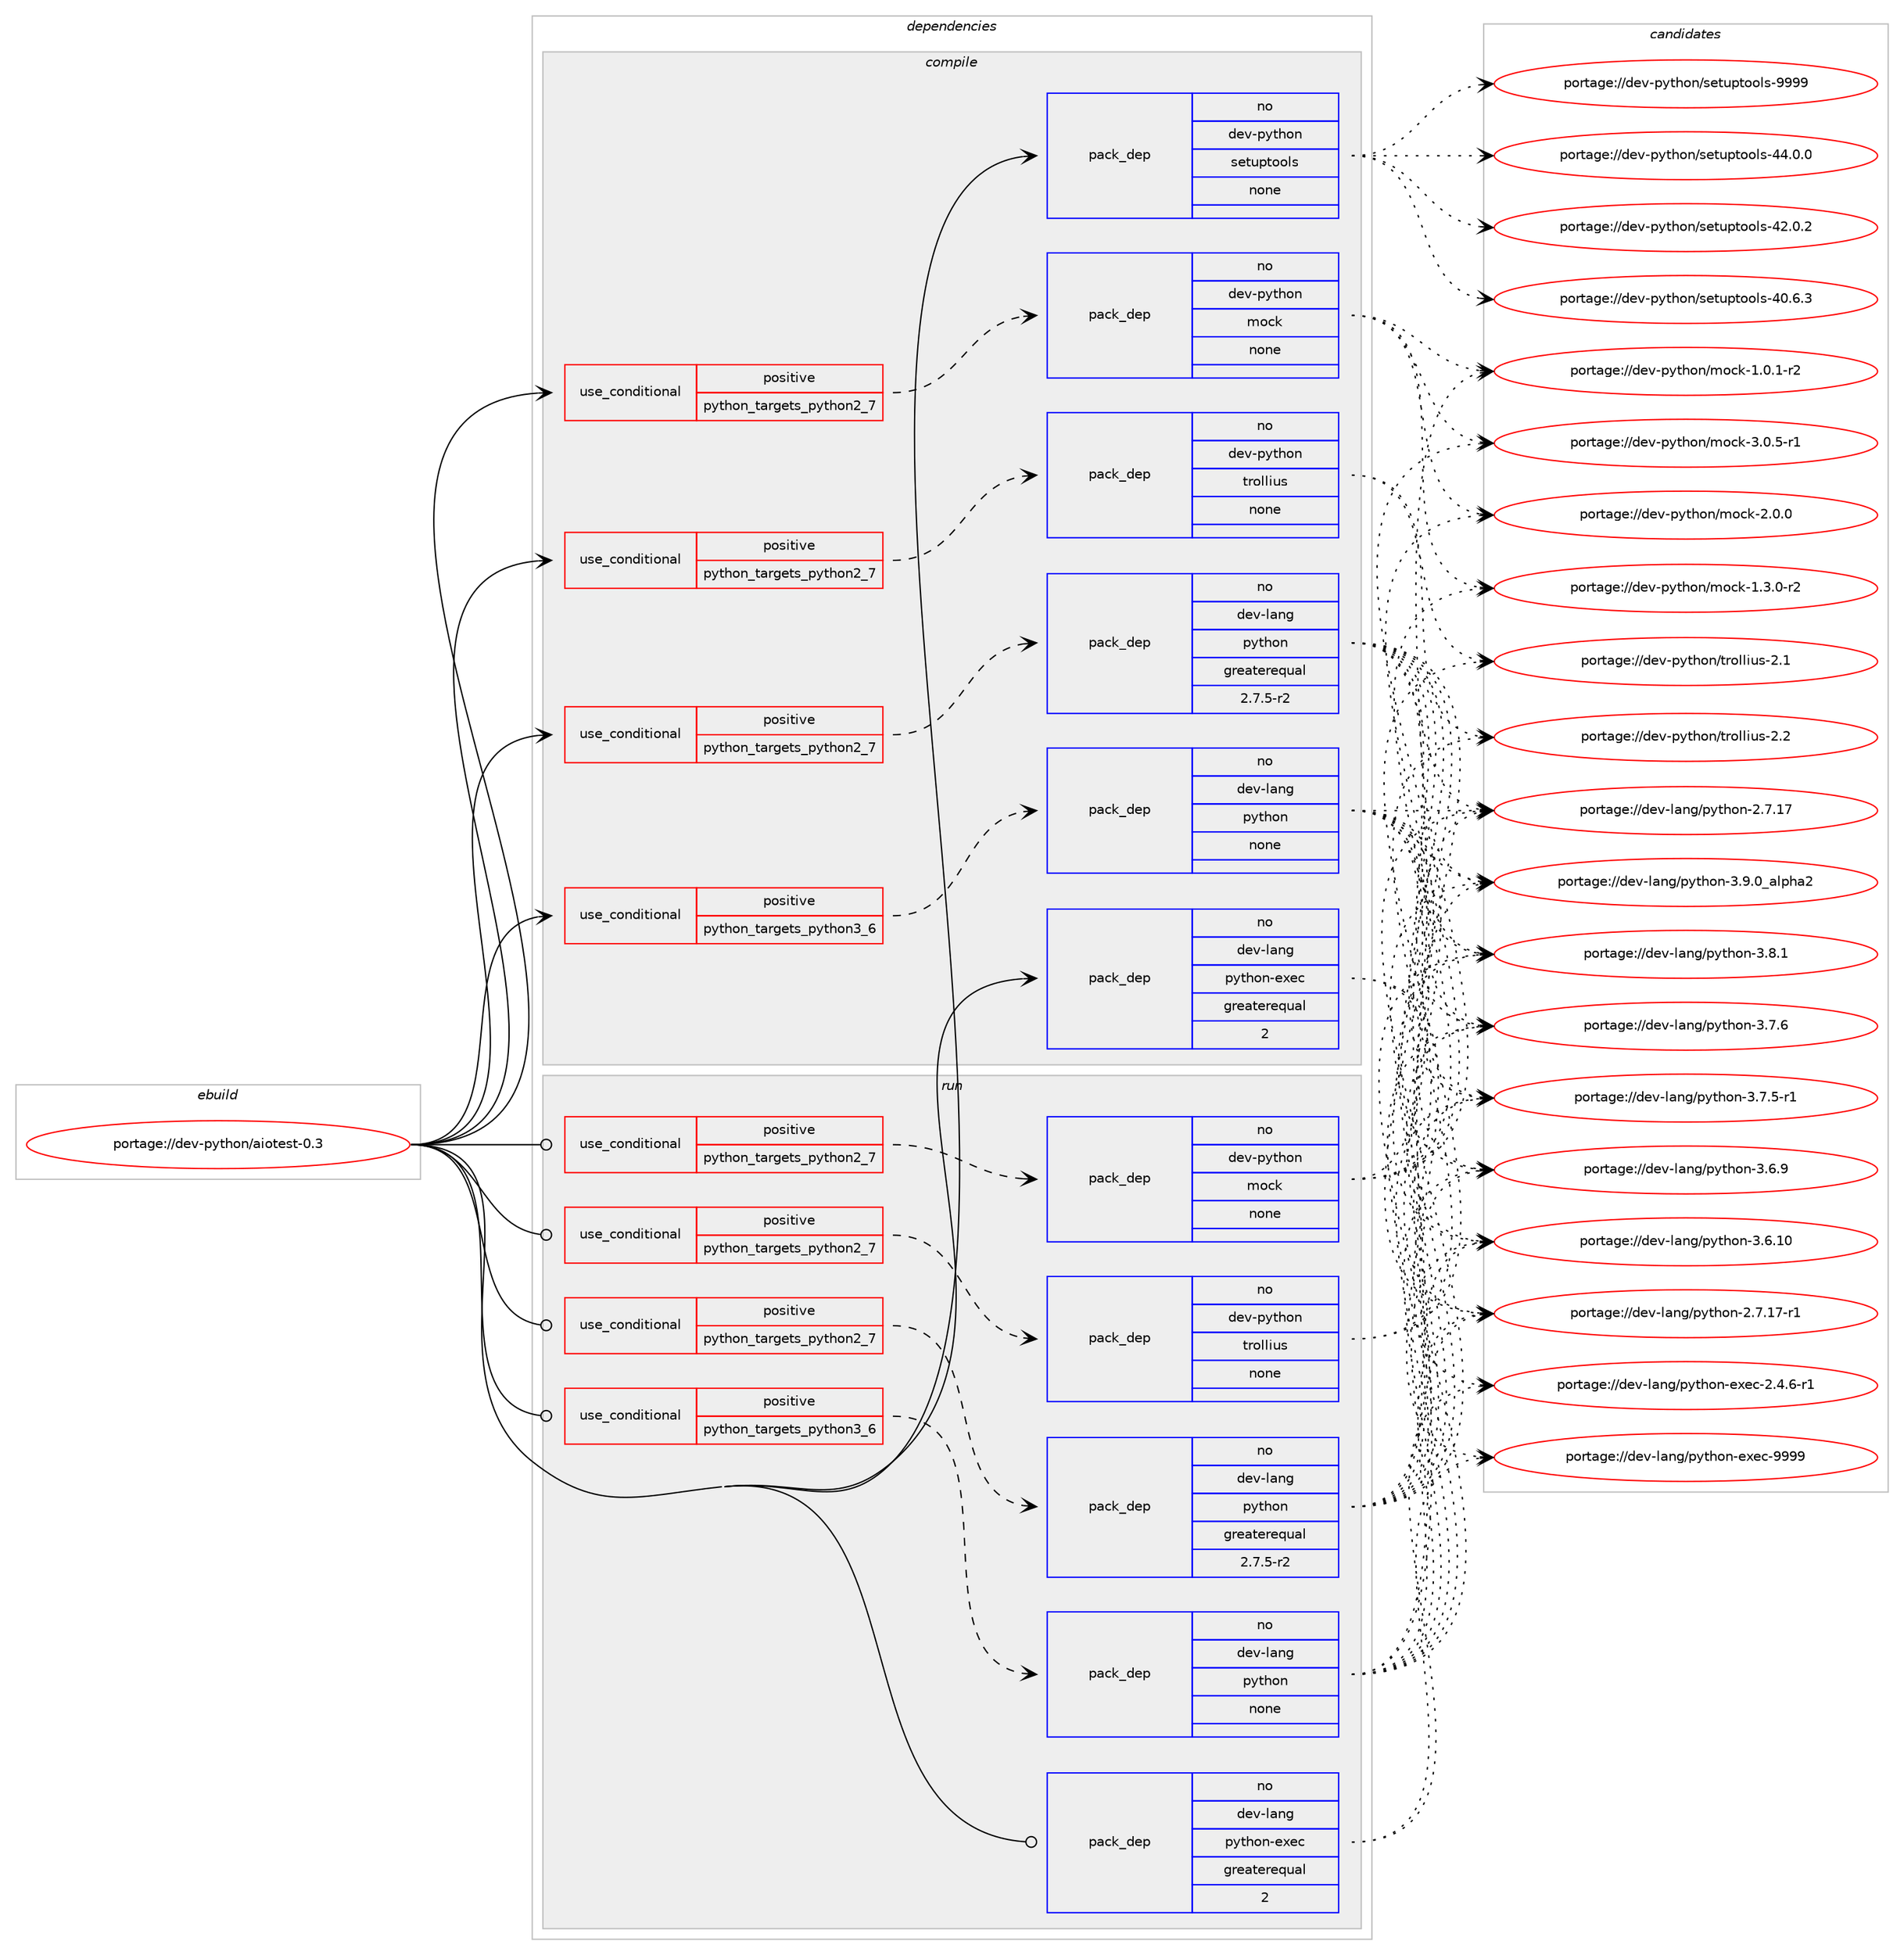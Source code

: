 digraph prolog {

# *************
# Graph options
# *************

newrank=true;
concentrate=true;
compound=true;
graph [rankdir=LR,fontname=Helvetica,fontsize=10,ranksep=1.5];#, ranksep=2.5, nodesep=0.2];
edge  [arrowhead=vee];
node  [fontname=Helvetica,fontsize=10];

# **********
# The ebuild
# **********

subgraph cluster_leftcol {
color=gray;
label=<<i>ebuild</i>>;
id [label="portage://dev-python/aiotest-0.3", color=red, width=4, href="../dev-python/aiotest-0.3.svg"];
}

# ****************
# The dependencies
# ****************

subgraph cluster_midcol {
color=gray;
label=<<i>dependencies</i>>;
subgraph cluster_compile {
fillcolor="#eeeeee";
style=filled;
label=<<i>compile</i>>;
subgraph cond119188 {
dependency472150 [label=<<TABLE BORDER="0" CELLBORDER="1" CELLSPACING="0" CELLPADDING="4"><TR><TD ROWSPAN="3" CELLPADDING="10">use_conditional</TD></TR><TR><TD>positive</TD></TR><TR><TD>python_targets_python2_7</TD></TR></TABLE>>, shape=none, color=red];
subgraph pack347947 {
dependency472151 [label=<<TABLE BORDER="0" CELLBORDER="1" CELLSPACING="0" CELLPADDING="4" WIDTH="220"><TR><TD ROWSPAN="6" CELLPADDING="30">pack_dep</TD></TR><TR><TD WIDTH="110">no</TD></TR><TR><TD>dev-lang</TD></TR><TR><TD>python</TD></TR><TR><TD>greaterequal</TD></TR><TR><TD>2.7.5-r2</TD></TR></TABLE>>, shape=none, color=blue];
}
dependency472150:e -> dependency472151:w [weight=20,style="dashed",arrowhead="vee"];
}
id:e -> dependency472150:w [weight=20,style="solid",arrowhead="vee"];
subgraph cond119189 {
dependency472152 [label=<<TABLE BORDER="0" CELLBORDER="1" CELLSPACING="0" CELLPADDING="4"><TR><TD ROWSPAN="3" CELLPADDING="10">use_conditional</TD></TR><TR><TD>positive</TD></TR><TR><TD>python_targets_python2_7</TD></TR></TABLE>>, shape=none, color=red];
subgraph pack347948 {
dependency472153 [label=<<TABLE BORDER="0" CELLBORDER="1" CELLSPACING="0" CELLPADDING="4" WIDTH="220"><TR><TD ROWSPAN="6" CELLPADDING="30">pack_dep</TD></TR><TR><TD WIDTH="110">no</TD></TR><TR><TD>dev-python</TD></TR><TR><TD>mock</TD></TR><TR><TD>none</TD></TR><TR><TD></TD></TR></TABLE>>, shape=none, color=blue];
}
dependency472152:e -> dependency472153:w [weight=20,style="dashed",arrowhead="vee"];
}
id:e -> dependency472152:w [weight=20,style="solid",arrowhead="vee"];
subgraph cond119190 {
dependency472154 [label=<<TABLE BORDER="0" CELLBORDER="1" CELLSPACING="0" CELLPADDING="4"><TR><TD ROWSPAN="3" CELLPADDING="10">use_conditional</TD></TR><TR><TD>positive</TD></TR><TR><TD>python_targets_python2_7</TD></TR></TABLE>>, shape=none, color=red];
subgraph pack347949 {
dependency472155 [label=<<TABLE BORDER="0" CELLBORDER="1" CELLSPACING="0" CELLPADDING="4" WIDTH="220"><TR><TD ROWSPAN="6" CELLPADDING="30">pack_dep</TD></TR><TR><TD WIDTH="110">no</TD></TR><TR><TD>dev-python</TD></TR><TR><TD>trollius</TD></TR><TR><TD>none</TD></TR><TR><TD></TD></TR></TABLE>>, shape=none, color=blue];
}
dependency472154:e -> dependency472155:w [weight=20,style="dashed",arrowhead="vee"];
}
id:e -> dependency472154:w [weight=20,style="solid",arrowhead="vee"];
subgraph cond119191 {
dependency472156 [label=<<TABLE BORDER="0" CELLBORDER="1" CELLSPACING="0" CELLPADDING="4"><TR><TD ROWSPAN="3" CELLPADDING="10">use_conditional</TD></TR><TR><TD>positive</TD></TR><TR><TD>python_targets_python3_6</TD></TR></TABLE>>, shape=none, color=red];
subgraph pack347950 {
dependency472157 [label=<<TABLE BORDER="0" CELLBORDER="1" CELLSPACING="0" CELLPADDING="4" WIDTH="220"><TR><TD ROWSPAN="6" CELLPADDING="30">pack_dep</TD></TR><TR><TD WIDTH="110">no</TD></TR><TR><TD>dev-lang</TD></TR><TR><TD>python</TD></TR><TR><TD>none</TD></TR><TR><TD></TD></TR></TABLE>>, shape=none, color=blue];
}
dependency472156:e -> dependency472157:w [weight=20,style="dashed",arrowhead="vee"];
}
id:e -> dependency472156:w [weight=20,style="solid",arrowhead="vee"];
subgraph pack347951 {
dependency472158 [label=<<TABLE BORDER="0" CELLBORDER="1" CELLSPACING="0" CELLPADDING="4" WIDTH="220"><TR><TD ROWSPAN="6" CELLPADDING="30">pack_dep</TD></TR><TR><TD WIDTH="110">no</TD></TR><TR><TD>dev-lang</TD></TR><TR><TD>python-exec</TD></TR><TR><TD>greaterequal</TD></TR><TR><TD>2</TD></TR></TABLE>>, shape=none, color=blue];
}
id:e -> dependency472158:w [weight=20,style="solid",arrowhead="vee"];
subgraph pack347952 {
dependency472159 [label=<<TABLE BORDER="0" CELLBORDER="1" CELLSPACING="0" CELLPADDING="4" WIDTH="220"><TR><TD ROWSPAN="6" CELLPADDING="30">pack_dep</TD></TR><TR><TD WIDTH="110">no</TD></TR><TR><TD>dev-python</TD></TR><TR><TD>setuptools</TD></TR><TR><TD>none</TD></TR><TR><TD></TD></TR></TABLE>>, shape=none, color=blue];
}
id:e -> dependency472159:w [weight=20,style="solid",arrowhead="vee"];
}
subgraph cluster_compileandrun {
fillcolor="#eeeeee";
style=filled;
label=<<i>compile and run</i>>;
}
subgraph cluster_run {
fillcolor="#eeeeee";
style=filled;
label=<<i>run</i>>;
subgraph cond119192 {
dependency472160 [label=<<TABLE BORDER="0" CELLBORDER="1" CELLSPACING="0" CELLPADDING="4"><TR><TD ROWSPAN="3" CELLPADDING="10">use_conditional</TD></TR><TR><TD>positive</TD></TR><TR><TD>python_targets_python2_7</TD></TR></TABLE>>, shape=none, color=red];
subgraph pack347953 {
dependency472161 [label=<<TABLE BORDER="0" CELLBORDER="1" CELLSPACING="0" CELLPADDING="4" WIDTH="220"><TR><TD ROWSPAN="6" CELLPADDING="30">pack_dep</TD></TR><TR><TD WIDTH="110">no</TD></TR><TR><TD>dev-lang</TD></TR><TR><TD>python</TD></TR><TR><TD>greaterequal</TD></TR><TR><TD>2.7.5-r2</TD></TR></TABLE>>, shape=none, color=blue];
}
dependency472160:e -> dependency472161:w [weight=20,style="dashed",arrowhead="vee"];
}
id:e -> dependency472160:w [weight=20,style="solid",arrowhead="odot"];
subgraph cond119193 {
dependency472162 [label=<<TABLE BORDER="0" CELLBORDER="1" CELLSPACING="0" CELLPADDING="4"><TR><TD ROWSPAN="3" CELLPADDING="10">use_conditional</TD></TR><TR><TD>positive</TD></TR><TR><TD>python_targets_python2_7</TD></TR></TABLE>>, shape=none, color=red];
subgraph pack347954 {
dependency472163 [label=<<TABLE BORDER="0" CELLBORDER="1" CELLSPACING="0" CELLPADDING="4" WIDTH="220"><TR><TD ROWSPAN="6" CELLPADDING="30">pack_dep</TD></TR><TR><TD WIDTH="110">no</TD></TR><TR><TD>dev-python</TD></TR><TR><TD>mock</TD></TR><TR><TD>none</TD></TR><TR><TD></TD></TR></TABLE>>, shape=none, color=blue];
}
dependency472162:e -> dependency472163:w [weight=20,style="dashed",arrowhead="vee"];
}
id:e -> dependency472162:w [weight=20,style="solid",arrowhead="odot"];
subgraph cond119194 {
dependency472164 [label=<<TABLE BORDER="0" CELLBORDER="1" CELLSPACING="0" CELLPADDING="4"><TR><TD ROWSPAN="3" CELLPADDING="10">use_conditional</TD></TR><TR><TD>positive</TD></TR><TR><TD>python_targets_python2_7</TD></TR></TABLE>>, shape=none, color=red];
subgraph pack347955 {
dependency472165 [label=<<TABLE BORDER="0" CELLBORDER="1" CELLSPACING="0" CELLPADDING="4" WIDTH="220"><TR><TD ROWSPAN="6" CELLPADDING="30">pack_dep</TD></TR><TR><TD WIDTH="110">no</TD></TR><TR><TD>dev-python</TD></TR><TR><TD>trollius</TD></TR><TR><TD>none</TD></TR><TR><TD></TD></TR></TABLE>>, shape=none, color=blue];
}
dependency472164:e -> dependency472165:w [weight=20,style="dashed",arrowhead="vee"];
}
id:e -> dependency472164:w [weight=20,style="solid",arrowhead="odot"];
subgraph cond119195 {
dependency472166 [label=<<TABLE BORDER="0" CELLBORDER="1" CELLSPACING="0" CELLPADDING="4"><TR><TD ROWSPAN="3" CELLPADDING="10">use_conditional</TD></TR><TR><TD>positive</TD></TR><TR><TD>python_targets_python3_6</TD></TR></TABLE>>, shape=none, color=red];
subgraph pack347956 {
dependency472167 [label=<<TABLE BORDER="0" CELLBORDER="1" CELLSPACING="0" CELLPADDING="4" WIDTH="220"><TR><TD ROWSPAN="6" CELLPADDING="30">pack_dep</TD></TR><TR><TD WIDTH="110">no</TD></TR><TR><TD>dev-lang</TD></TR><TR><TD>python</TD></TR><TR><TD>none</TD></TR><TR><TD></TD></TR></TABLE>>, shape=none, color=blue];
}
dependency472166:e -> dependency472167:w [weight=20,style="dashed",arrowhead="vee"];
}
id:e -> dependency472166:w [weight=20,style="solid",arrowhead="odot"];
subgraph pack347957 {
dependency472168 [label=<<TABLE BORDER="0" CELLBORDER="1" CELLSPACING="0" CELLPADDING="4" WIDTH="220"><TR><TD ROWSPAN="6" CELLPADDING="30">pack_dep</TD></TR><TR><TD WIDTH="110">no</TD></TR><TR><TD>dev-lang</TD></TR><TR><TD>python-exec</TD></TR><TR><TD>greaterequal</TD></TR><TR><TD>2</TD></TR></TABLE>>, shape=none, color=blue];
}
id:e -> dependency472168:w [weight=20,style="solid",arrowhead="odot"];
}
}

# **************
# The candidates
# **************

subgraph cluster_choices {
rank=same;
color=gray;
label=<<i>candidates</i>>;

subgraph choice347947 {
color=black;
nodesep=1;
choice10010111845108971101034711212111610411111045514657464895971081121049750 [label="portage://dev-lang/python-3.9.0_alpha2", color=red, width=4,href="../dev-lang/python-3.9.0_alpha2.svg"];
choice100101118451089711010347112121116104111110455146564649 [label="portage://dev-lang/python-3.8.1", color=red, width=4,href="../dev-lang/python-3.8.1.svg"];
choice100101118451089711010347112121116104111110455146554654 [label="portage://dev-lang/python-3.7.6", color=red, width=4,href="../dev-lang/python-3.7.6.svg"];
choice1001011184510897110103471121211161041111104551465546534511449 [label="portage://dev-lang/python-3.7.5-r1", color=red, width=4,href="../dev-lang/python-3.7.5-r1.svg"];
choice100101118451089711010347112121116104111110455146544657 [label="portage://dev-lang/python-3.6.9", color=red, width=4,href="../dev-lang/python-3.6.9.svg"];
choice10010111845108971101034711212111610411111045514654464948 [label="portage://dev-lang/python-3.6.10", color=red, width=4,href="../dev-lang/python-3.6.10.svg"];
choice100101118451089711010347112121116104111110455046554649554511449 [label="portage://dev-lang/python-2.7.17-r1", color=red, width=4,href="../dev-lang/python-2.7.17-r1.svg"];
choice10010111845108971101034711212111610411111045504655464955 [label="portage://dev-lang/python-2.7.17", color=red, width=4,href="../dev-lang/python-2.7.17.svg"];
dependency472151:e -> choice10010111845108971101034711212111610411111045514657464895971081121049750:w [style=dotted,weight="100"];
dependency472151:e -> choice100101118451089711010347112121116104111110455146564649:w [style=dotted,weight="100"];
dependency472151:e -> choice100101118451089711010347112121116104111110455146554654:w [style=dotted,weight="100"];
dependency472151:e -> choice1001011184510897110103471121211161041111104551465546534511449:w [style=dotted,weight="100"];
dependency472151:e -> choice100101118451089711010347112121116104111110455146544657:w [style=dotted,weight="100"];
dependency472151:e -> choice10010111845108971101034711212111610411111045514654464948:w [style=dotted,weight="100"];
dependency472151:e -> choice100101118451089711010347112121116104111110455046554649554511449:w [style=dotted,weight="100"];
dependency472151:e -> choice10010111845108971101034711212111610411111045504655464955:w [style=dotted,weight="100"];
}
subgraph choice347948 {
color=black;
nodesep=1;
choice1001011184511212111610411111047109111991074551464846534511449 [label="portage://dev-python/mock-3.0.5-r1", color=red, width=4,href="../dev-python/mock-3.0.5-r1.svg"];
choice100101118451121211161041111104710911199107455046484648 [label="portage://dev-python/mock-2.0.0", color=red, width=4,href="../dev-python/mock-2.0.0.svg"];
choice1001011184511212111610411111047109111991074549465146484511450 [label="portage://dev-python/mock-1.3.0-r2", color=red, width=4,href="../dev-python/mock-1.3.0-r2.svg"];
choice1001011184511212111610411111047109111991074549464846494511450 [label="portage://dev-python/mock-1.0.1-r2", color=red, width=4,href="../dev-python/mock-1.0.1-r2.svg"];
dependency472153:e -> choice1001011184511212111610411111047109111991074551464846534511449:w [style=dotted,weight="100"];
dependency472153:e -> choice100101118451121211161041111104710911199107455046484648:w [style=dotted,weight="100"];
dependency472153:e -> choice1001011184511212111610411111047109111991074549465146484511450:w [style=dotted,weight="100"];
dependency472153:e -> choice1001011184511212111610411111047109111991074549464846494511450:w [style=dotted,weight="100"];
}
subgraph choice347949 {
color=black;
nodesep=1;
choice100101118451121211161041111104711611411110810810511711545504650 [label="portage://dev-python/trollius-2.2", color=red, width=4,href="../dev-python/trollius-2.2.svg"];
choice100101118451121211161041111104711611411110810810511711545504649 [label="portage://dev-python/trollius-2.1", color=red, width=4,href="../dev-python/trollius-2.1.svg"];
dependency472155:e -> choice100101118451121211161041111104711611411110810810511711545504650:w [style=dotted,weight="100"];
dependency472155:e -> choice100101118451121211161041111104711611411110810810511711545504649:w [style=dotted,weight="100"];
}
subgraph choice347950 {
color=black;
nodesep=1;
choice10010111845108971101034711212111610411111045514657464895971081121049750 [label="portage://dev-lang/python-3.9.0_alpha2", color=red, width=4,href="../dev-lang/python-3.9.0_alpha2.svg"];
choice100101118451089711010347112121116104111110455146564649 [label="portage://dev-lang/python-3.8.1", color=red, width=4,href="../dev-lang/python-3.8.1.svg"];
choice100101118451089711010347112121116104111110455146554654 [label="portage://dev-lang/python-3.7.6", color=red, width=4,href="../dev-lang/python-3.7.6.svg"];
choice1001011184510897110103471121211161041111104551465546534511449 [label="portage://dev-lang/python-3.7.5-r1", color=red, width=4,href="../dev-lang/python-3.7.5-r1.svg"];
choice100101118451089711010347112121116104111110455146544657 [label="portage://dev-lang/python-3.6.9", color=red, width=4,href="../dev-lang/python-3.6.9.svg"];
choice10010111845108971101034711212111610411111045514654464948 [label="portage://dev-lang/python-3.6.10", color=red, width=4,href="../dev-lang/python-3.6.10.svg"];
choice100101118451089711010347112121116104111110455046554649554511449 [label="portage://dev-lang/python-2.7.17-r1", color=red, width=4,href="../dev-lang/python-2.7.17-r1.svg"];
choice10010111845108971101034711212111610411111045504655464955 [label="portage://dev-lang/python-2.7.17", color=red, width=4,href="../dev-lang/python-2.7.17.svg"];
dependency472157:e -> choice10010111845108971101034711212111610411111045514657464895971081121049750:w [style=dotted,weight="100"];
dependency472157:e -> choice100101118451089711010347112121116104111110455146564649:w [style=dotted,weight="100"];
dependency472157:e -> choice100101118451089711010347112121116104111110455146554654:w [style=dotted,weight="100"];
dependency472157:e -> choice1001011184510897110103471121211161041111104551465546534511449:w [style=dotted,weight="100"];
dependency472157:e -> choice100101118451089711010347112121116104111110455146544657:w [style=dotted,weight="100"];
dependency472157:e -> choice10010111845108971101034711212111610411111045514654464948:w [style=dotted,weight="100"];
dependency472157:e -> choice100101118451089711010347112121116104111110455046554649554511449:w [style=dotted,weight="100"];
dependency472157:e -> choice10010111845108971101034711212111610411111045504655464955:w [style=dotted,weight="100"];
}
subgraph choice347951 {
color=black;
nodesep=1;
choice10010111845108971101034711212111610411111045101120101994557575757 [label="portage://dev-lang/python-exec-9999", color=red, width=4,href="../dev-lang/python-exec-9999.svg"];
choice10010111845108971101034711212111610411111045101120101994550465246544511449 [label="portage://dev-lang/python-exec-2.4.6-r1", color=red, width=4,href="../dev-lang/python-exec-2.4.6-r1.svg"];
dependency472158:e -> choice10010111845108971101034711212111610411111045101120101994557575757:w [style=dotted,weight="100"];
dependency472158:e -> choice10010111845108971101034711212111610411111045101120101994550465246544511449:w [style=dotted,weight="100"];
}
subgraph choice347952 {
color=black;
nodesep=1;
choice10010111845112121116104111110471151011161171121161111111081154557575757 [label="portage://dev-python/setuptools-9999", color=red, width=4,href="../dev-python/setuptools-9999.svg"];
choice100101118451121211161041111104711510111611711211611111110811545525246484648 [label="portage://dev-python/setuptools-44.0.0", color=red, width=4,href="../dev-python/setuptools-44.0.0.svg"];
choice100101118451121211161041111104711510111611711211611111110811545525046484650 [label="portage://dev-python/setuptools-42.0.2", color=red, width=4,href="../dev-python/setuptools-42.0.2.svg"];
choice100101118451121211161041111104711510111611711211611111110811545524846544651 [label="portage://dev-python/setuptools-40.6.3", color=red, width=4,href="../dev-python/setuptools-40.6.3.svg"];
dependency472159:e -> choice10010111845112121116104111110471151011161171121161111111081154557575757:w [style=dotted,weight="100"];
dependency472159:e -> choice100101118451121211161041111104711510111611711211611111110811545525246484648:w [style=dotted,weight="100"];
dependency472159:e -> choice100101118451121211161041111104711510111611711211611111110811545525046484650:w [style=dotted,weight="100"];
dependency472159:e -> choice100101118451121211161041111104711510111611711211611111110811545524846544651:w [style=dotted,weight="100"];
}
subgraph choice347953 {
color=black;
nodesep=1;
choice10010111845108971101034711212111610411111045514657464895971081121049750 [label="portage://dev-lang/python-3.9.0_alpha2", color=red, width=4,href="../dev-lang/python-3.9.0_alpha2.svg"];
choice100101118451089711010347112121116104111110455146564649 [label="portage://dev-lang/python-3.8.1", color=red, width=4,href="../dev-lang/python-3.8.1.svg"];
choice100101118451089711010347112121116104111110455146554654 [label="portage://dev-lang/python-3.7.6", color=red, width=4,href="../dev-lang/python-3.7.6.svg"];
choice1001011184510897110103471121211161041111104551465546534511449 [label="portage://dev-lang/python-3.7.5-r1", color=red, width=4,href="../dev-lang/python-3.7.5-r1.svg"];
choice100101118451089711010347112121116104111110455146544657 [label="portage://dev-lang/python-3.6.9", color=red, width=4,href="../dev-lang/python-3.6.9.svg"];
choice10010111845108971101034711212111610411111045514654464948 [label="portage://dev-lang/python-3.6.10", color=red, width=4,href="../dev-lang/python-3.6.10.svg"];
choice100101118451089711010347112121116104111110455046554649554511449 [label="portage://dev-lang/python-2.7.17-r1", color=red, width=4,href="../dev-lang/python-2.7.17-r1.svg"];
choice10010111845108971101034711212111610411111045504655464955 [label="portage://dev-lang/python-2.7.17", color=red, width=4,href="../dev-lang/python-2.7.17.svg"];
dependency472161:e -> choice10010111845108971101034711212111610411111045514657464895971081121049750:w [style=dotted,weight="100"];
dependency472161:e -> choice100101118451089711010347112121116104111110455146564649:w [style=dotted,weight="100"];
dependency472161:e -> choice100101118451089711010347112121116104111110455146554654:w [style=dotted,weight="100"];
dependency472161:e -> choice1001011184510897110103471121211161041111104551465546534511449:w [style=dotted,weight="100"];
dependency472161:e -> choice100101118451089711010347112121116104111110455146544657:w [style=dotted,weight="100"];
dependency472161:e -> choice10010111845108971101034711212111610411111045514654464948:w [style=dotted,weight="100"];
dependency472161:e -> choice100101118451089711010347112121116104111110455046554649554511449:w [style=dotted,weight="100"];
dependency472161:e -> choice10010111845108971101034711212111610411111045504655464955:w [style=dotted,weight="100"];
}
subgraph choice347954 {
color=black;
nodesep=1;
choice1001011184511212111610411111047109111991074551464846534511449 [label="portage://dev-python/mock-3.0.5-r1", color=red, width=4,href="../dev-python/mock-3.0.5-r1.svg"];
choice100101118451121211161041111104710911199107455046484648 [label="portage://dev-python/mock-2.0.0", color=red, width=4,href="../dev-python/mock-2.0.0.svg"];
choice1001011184511212111610411111047109111991074549465146484511450 [label="portage://dev-python/mock-1.3.0-r2", color=red, width=4,href="../dev-python/mock-1.3.0-r2.svg"];
choice1001011184511212111610411111047109111991074549464846494511450 [label="portage://dev-python/mock-1.0.1-r2", color=red, width=4,href="../dev-python/mock-1.0.1-r2.svg"];
dependency472163:e -> choice1001011184511212111610411111047109111991074551464846534511449:w [style=dotted,weight="100"];
dependency472163:e -> choice100101118451121211161041111104710911199107455046484648:w [style=dotted,weight="100"];
dependency472163:e -> choice1001011184511212111610411111047109111991074549465146484511450:w [style=dotted,weight="100"];
dependency472163:e -> choice1001011184511212111610411111047109111991074549464846494511450:w [style=dotted,weight="100"];
}
subgraph choice347955 {
color=black;
nodesep=1;
choice100101118451121211161041111104711611411110810810511711545504650 [label="portage://dev-python/trollius-2.2", color=red, width=4,href="../dev-python/trollius-2.2.svg"];
choice100101118451121211161041111104711611411110810810511711545504649 [label="portage://dev-python/trollius-2.1", color=red, width=4,href="../dev-python/trollius-2.1.svg"];
dependency472165:e -> choice100101118451121211161041111104711611411110810810511711545504650:w [style=dotted,weight="100"];
dependency472165:e -> choice100101118451121211161041111104711611411110810810511711545504649:w [style=dotted,weight="100"];
}
subgraph choice347956 {
color=black;
nodesep=1;
choice10010111845108971101034711212111610411111045514657464895971081121049750 [label="portage://dev-lang/python-3.9.0_alpha2", color=red, width=4,href="../dev-lang/python-3.9.0_alpha2.svg"];
choice100101118451089711010347112121116104111110455146564649 [label="portage://dev-lang/python-3.8.1", color=red, width=4,href="../dev-lang/python-3.8.1.svg"];
choice100101118451089711010347112121116104111110455146554654 [label="portage://dev-lang/python-3.7.6", color=red, width=4,href="../dev-lang/python-3.7.6.svg"];
choice1001011184510897110103471121211161041111104551465546534511449 [label="portage://dev-lang/python-3.7.5-r1", color=red, width=4,href="../dev-lang/python-3.7.5-r1.svg"];
choice100101118451089711010347112121116104111110455146544657 [label="portage://dev-lang/python-3.6.9", color=red, width=4,href="../dev-lang/python-3.6.9.svg"];
choice10010111845108971101034711212111610411111045514654464948 [label="portage://dev-lang/python-3.6.10", color=red, width=4,href="../dev-lang/python-3.6.10.svg"];
choice100101118451089711010347112121116104111110455046554649554511449 [label="portage://dev-lang/python-2.7.17-r1", color=red, width=4,href="../dev-lang/python-2.7.17-r1.svg"];
choice10010111845108971101034711212111610411111045504655464955 [label="portage://dev-lang/python-2.7.17", color=red, width=4,href="../dev-lang/python-2.7.17.svg"];
dependency472167:e -> choice10010111845108971101034711212111610411111045514657464895971081121049750:w [style=dotted,weight="100"];
dependency472167:e -> choice100101118451089711010347112121116104111110455146564649:w [style=dotted,weight="100"];
dependency472167:e -> choice100101118451089711010347112121116104111110455146554654:w [style=dotted,weight="100"];
dependency472167:e -> choice1001011184510897110103471121211161041111104551465546534511449:w [style=dotted,weight="100"];
dependency472167:e -> choice100101118451089711010347112121116104111110455146544657:w [style=dotted,weight="100"];
dependency472167:e -> choice10010111845108971101034711212111610411111045514654464948:w [style=dotted,weight="100"];
dependency472167:e -> choice100101118451089711010347112121116104111110455046554649554511449:w [style=dotted,weight="100"];
dependency472167:e -> choice10010111845108971101034711212111610411111045504655464955:w [style=dotted,weight="100"];
}
subgraph choice347957 {
color=black;
nodesep=1;
choice10010111845108971101034711212111610411111045101120101994557575757 [label="portage://dev-lang/python-exec-9999", color=red, width=4,href="../dev-lang/python-exec-9999.svg"];
choice10010111845108971101034711212111610411111045101120101994550465246544511449 [label="portage://dev-lang/python-exec-2.4.6-r1", color=red, width=4,href="../dev-lang/python-exec-2.4.6-r1.svg"];
dependency472168:e -> choice10010111845108971101034711212111610411111045101120101994557575757:w [style=dotted,weight="100"];
dependency472168:e -> choice10010111845108971101034711212111610411111045101120101994550465246544511449:w [style=dotted,weight="100"];
}
}

}
